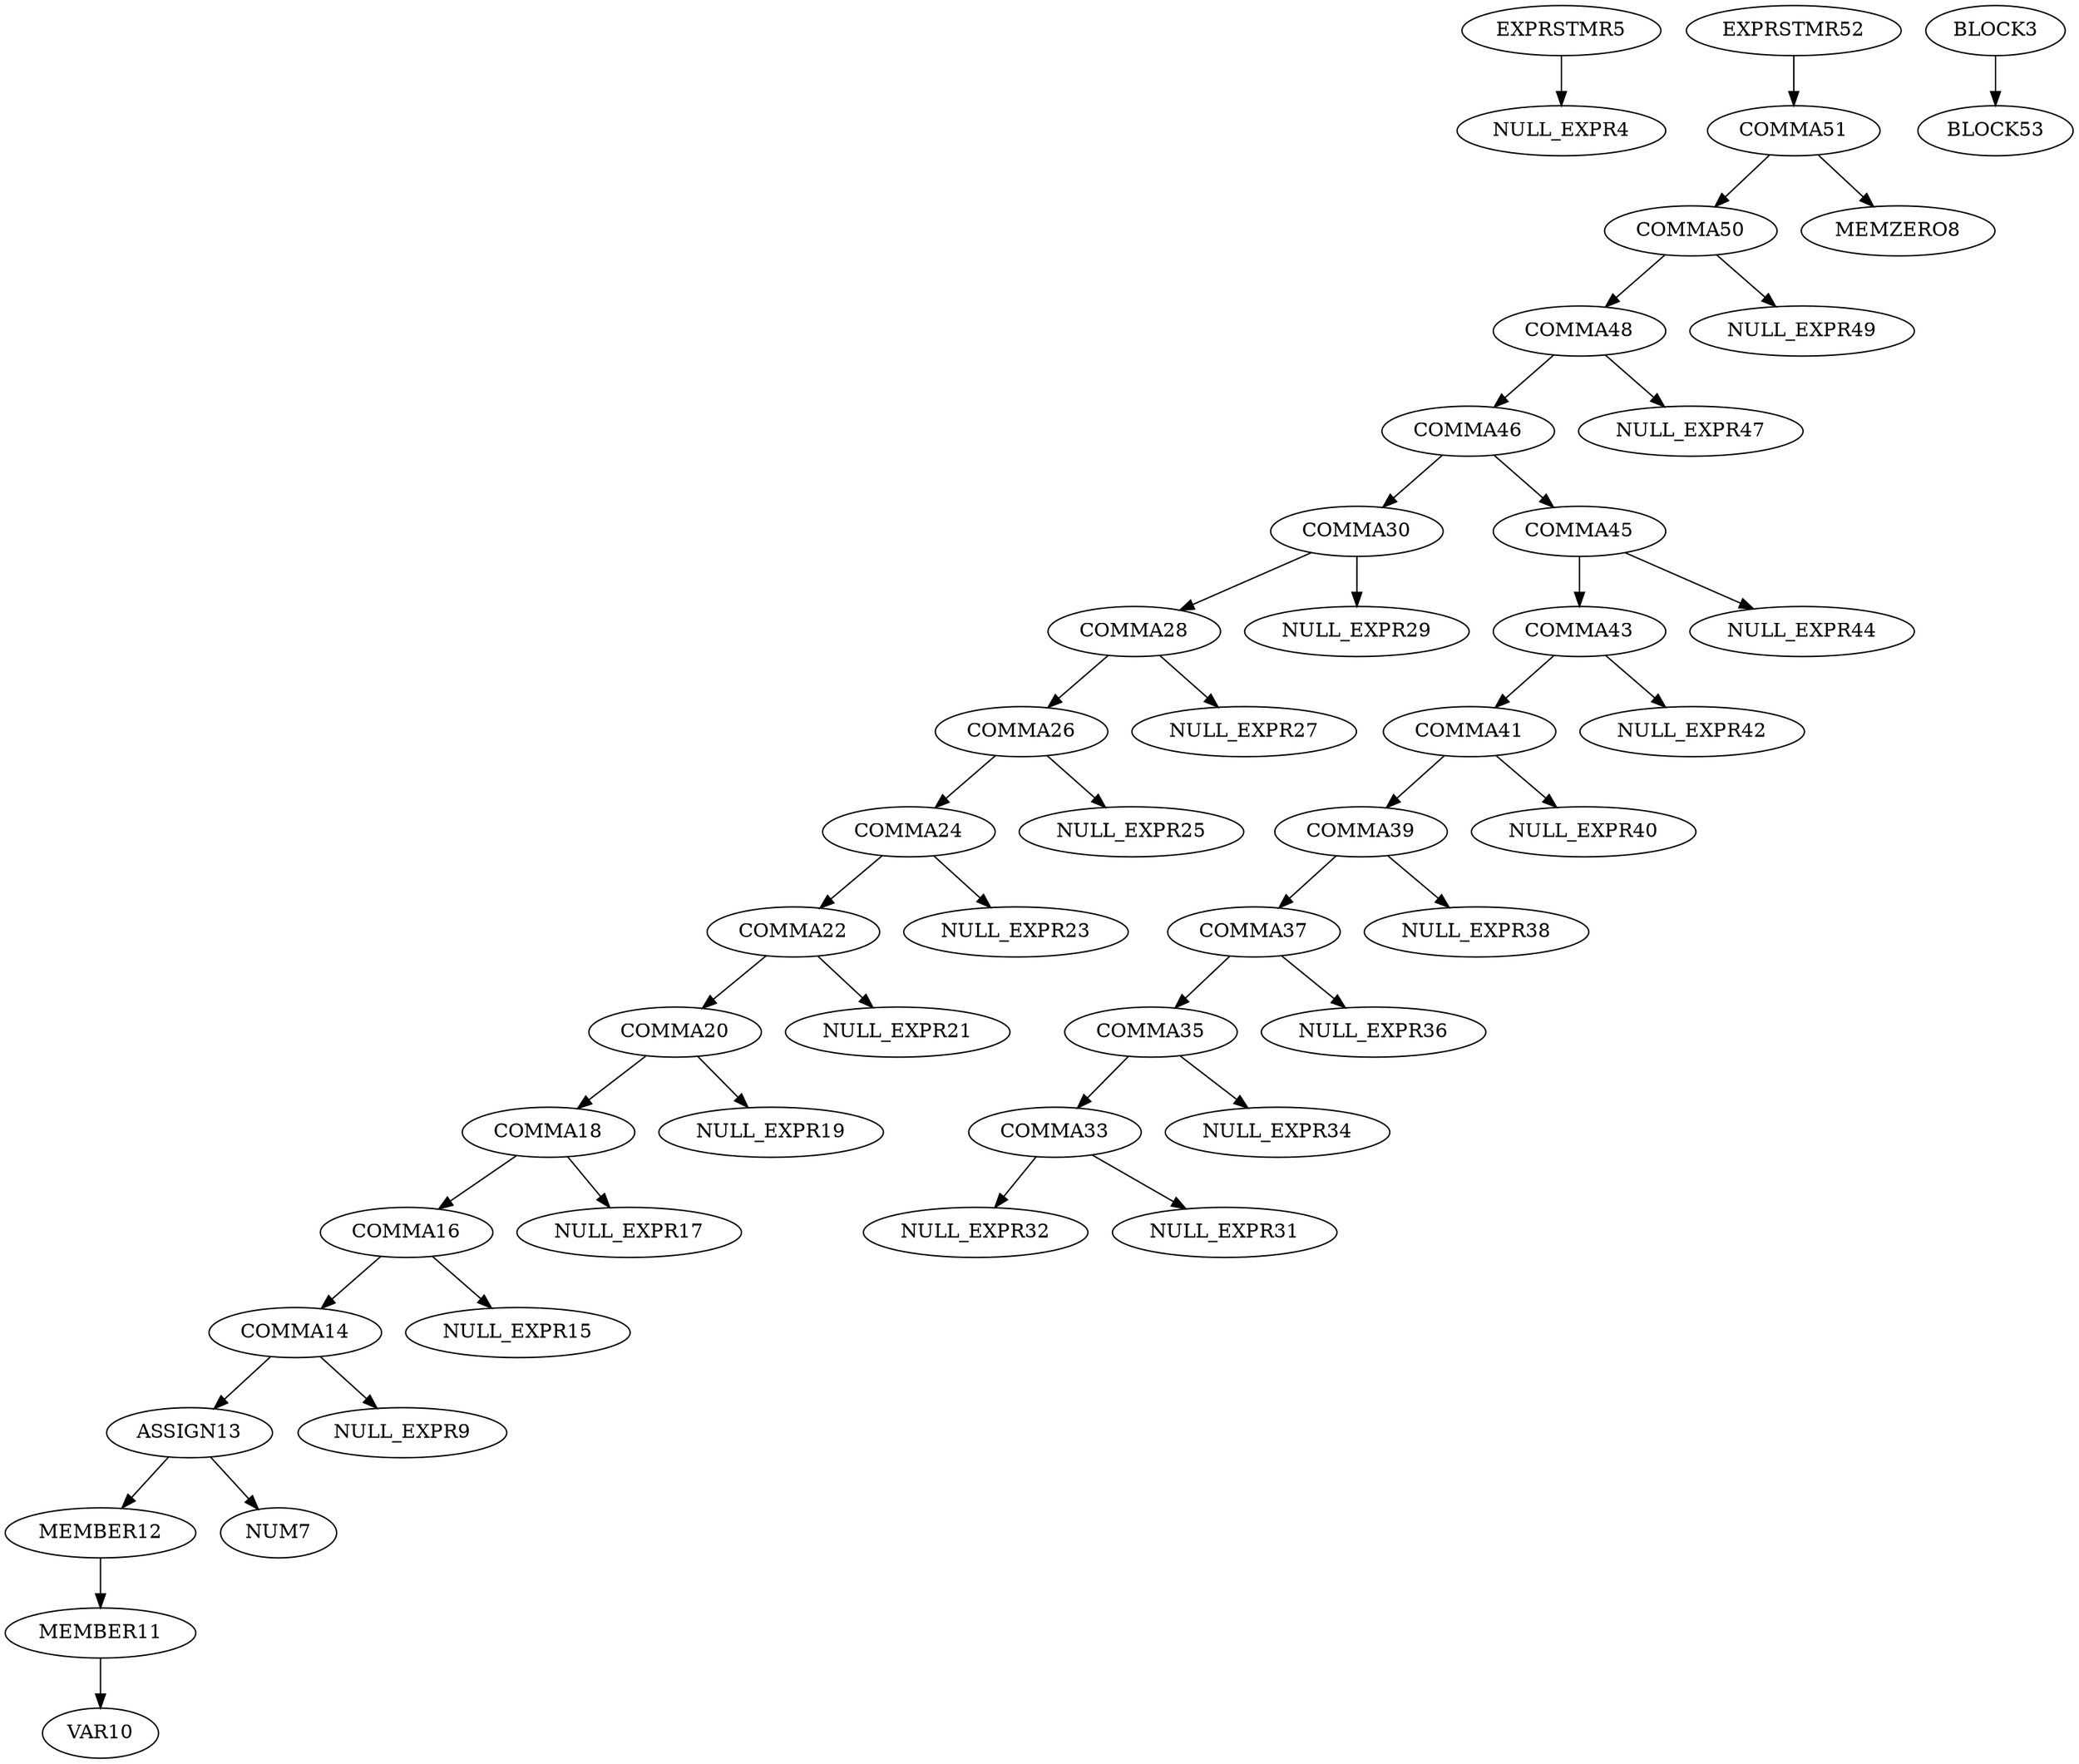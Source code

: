 digraph A { 
EXPRSTMR5 -> NULL_EXPR4
MEMBER11 -> VAR10
MEMBER12 -> MEMBER11
ASSIGN13 -> NUM7
ASSIGN13 -> MEMBER12
COMMA14 -> ASSIGN13
COMMA14 -> NULL_EXPR9
COMMA16 -> NULL_EXPR15
COMMA16 -> COMMA14
COMMA18 -> NULL_EXPR17
COMMA18 -> COMMA16
COMMA20 -> NULL_EXPR19
COMMA20 -> COMMA18
COMMA22 -> NULL_EXPR21
COMMA22 -> COMMA20
COMMA24 -> NULL_EXPR23
COMMA24 -> COMMA22
COMMA26 -> NULL_EXPR25
COMMA26 -> COMMA24
COMMA28 -> NULL_EXPR27
COMMA28 -> COMMA26
COMMA30 -> NULL_EXPR29
COMMA30 -> COMMA28
COMMA33 -> NULL_EXPR32
COMMA33 -> NULL_EXPR31
COMMA35 -> NULL_EXPR34
COMMA35 -> COMMA33
COMMA37 -> NULL_EXPR36
COMMA37 -> COMMA35
COMMA39 -> NULL_EXPR38
COMMA39 -> COMMA37
COMMA41 -> NULL_EXPR40
COMMA41 -> COMMA39
COMMA43 -> NULL_EXPR42
COMMA43 -> COMMA41
COMMA45 -> NULL_EXPR44
COMMA45 -> COMMA43
COMMA46 -> COMMA45
COMMA46 -> COMMA30
COMMA48 -> NULL_EXPR47
COMMA48 -> COMMA46
COMMA50 -> NULL_EXPR49
COMMA50 -> COMMA48
COMMA51 -> COMMA50
COMMA51 -> MEMZERO8
EXPRSTMR52 -> COMMA51
BLOCK3 -> BLOCK53
}
